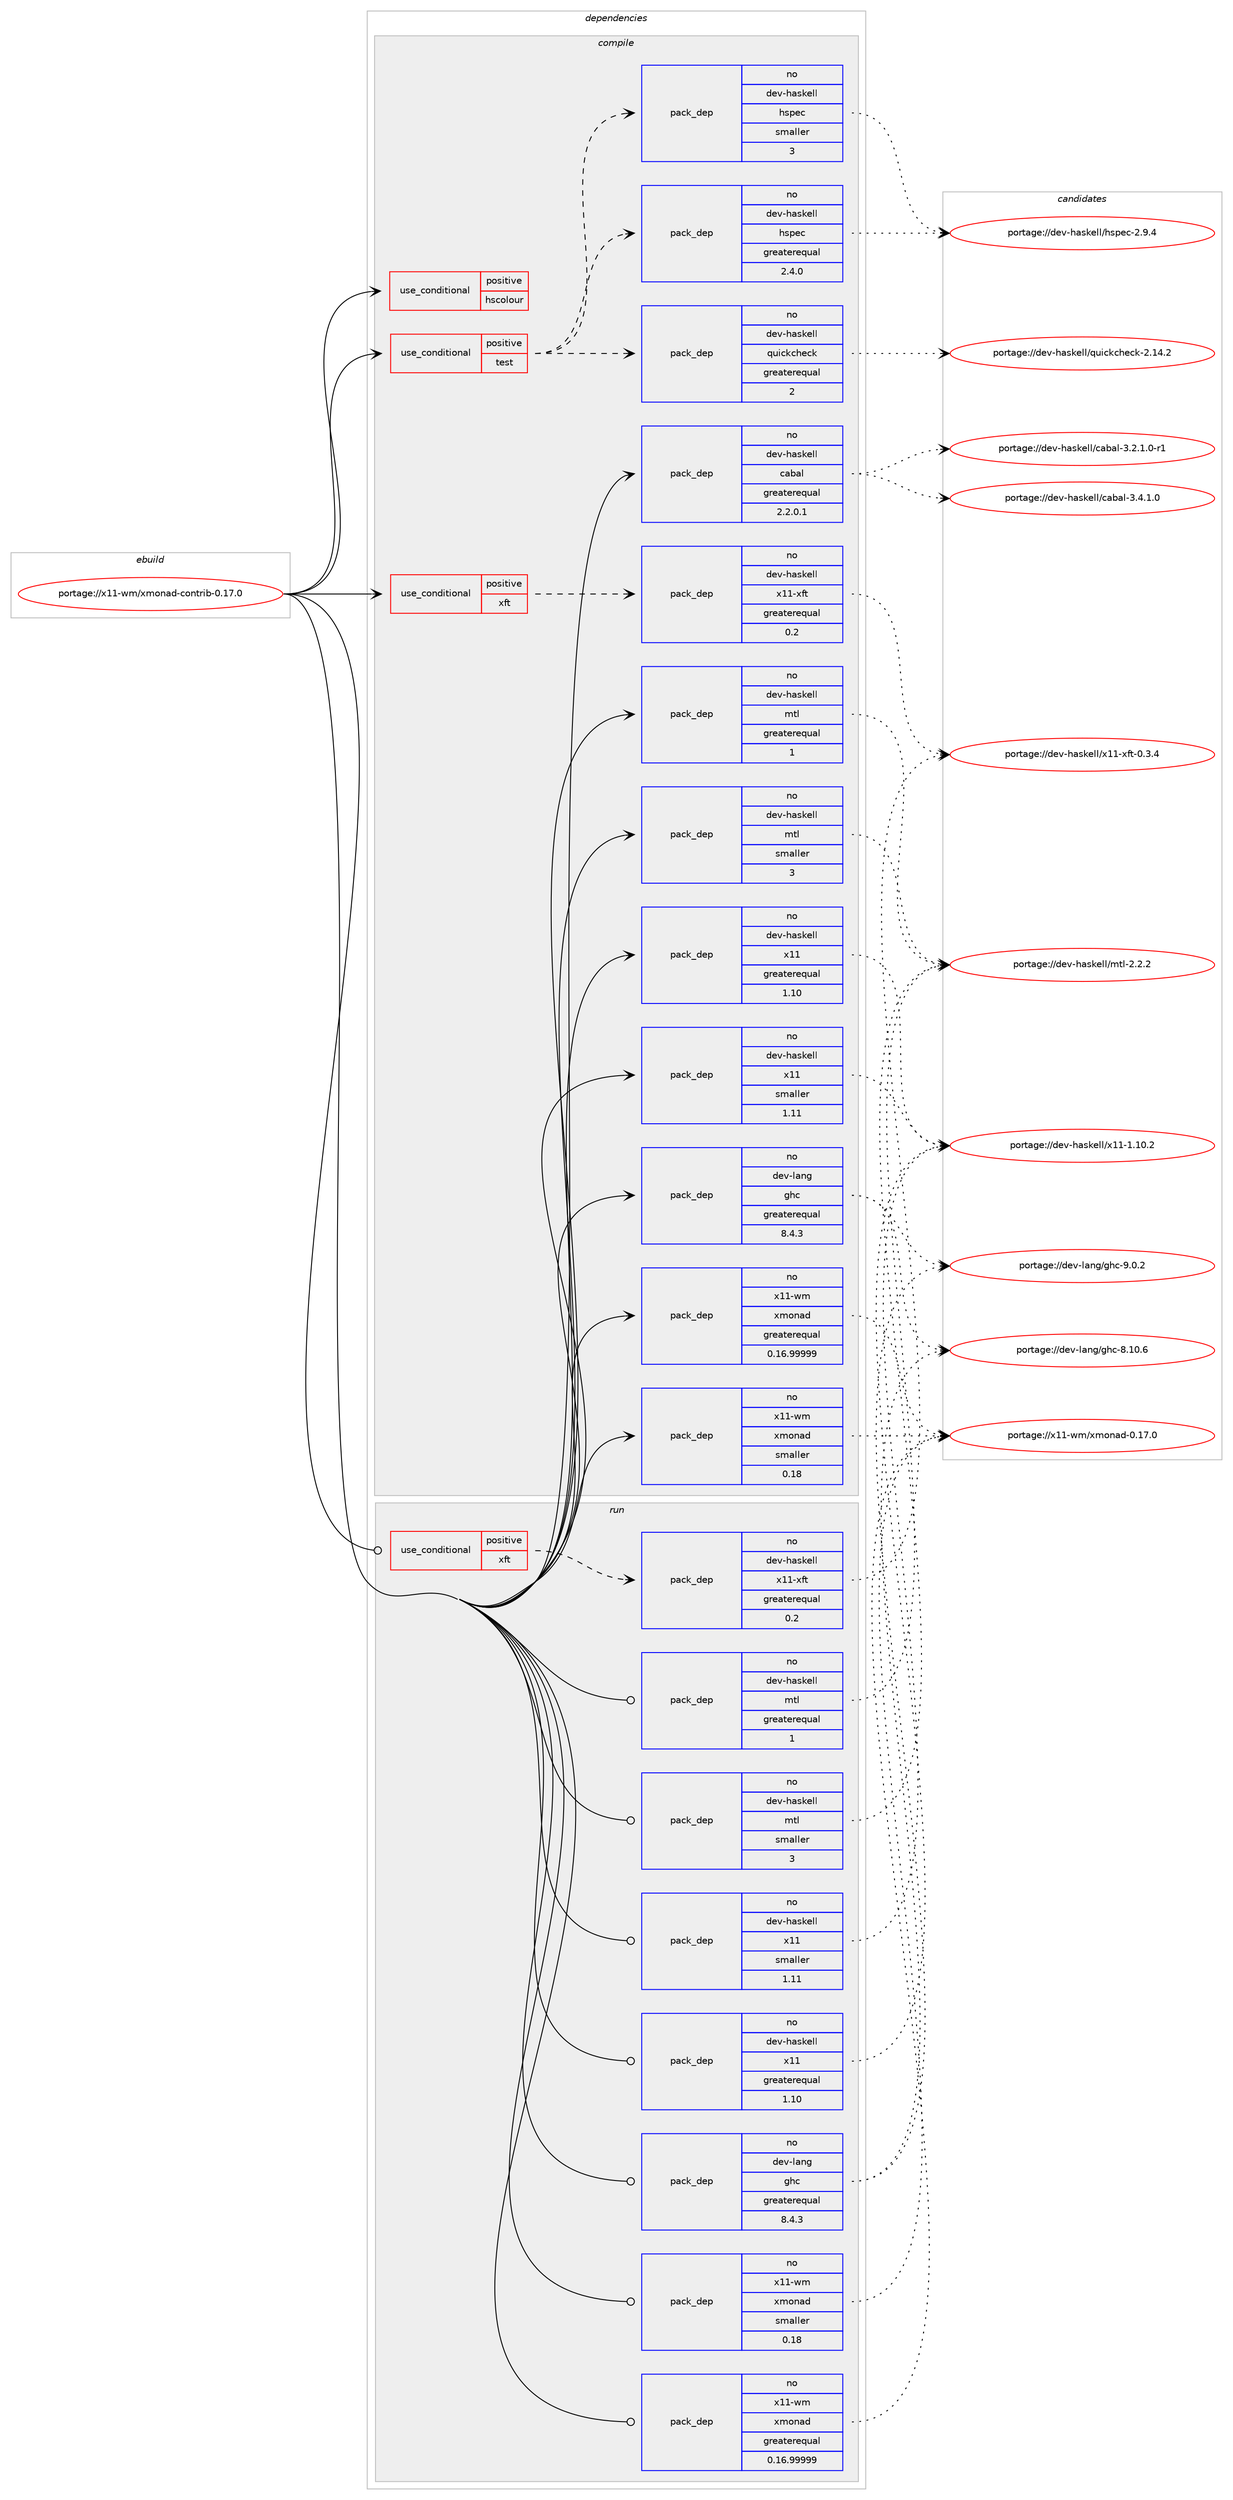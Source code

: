 digraph prolog {

# *************
# Graph options
# *************

newrank=true;
concentrate=true;
compound=true;
graph [rankdir=LR,fontname=Helvetica,fontsize=10,ranksep=1.5];#, ranksep=2.5, nodesep=0.2];
edge  [arrowhead=vee];
node  [fontname=Helvetica,fontsize=10];

# **********
# The ebuild
# **********

subgraph cluster_leftcol {
color=gray;
rank=same;
label=<<i>ebuild</i>>;
id [label="portage://x11-wm/xmonad-contrib-0.17.0", color=red, width=4, href="../x11-wm/xmonad-contrib-0.17.0.svg"];
}

# ****************
# The dependencies
# ****************

subgraph cluster_midcol {
color=gray;
label=<<i>dependencies</i>>;
subgraph cluster_compile {
fillcolor="#eeeeee";
style=filled;
label=<<i>compile</i>>;
subgraph cond308 {
dependency772 [label=<<TABLE BORDER="0" CELLBORDER="1" CELLSPACING="0" CELLPADDING="4"><TR><TD ROWSPAN="3" CELLPADDING="10">use_conditional</TD></TR><TR><TD>positive</TD></TR><TR><TD>hscolour</TD></TR></TABLE>>, shape=none, color=red];
# *** BEGIN UNKNOWN DEPENDENCY TYPE (TODO) ***
# dependency772 -> package_dependency(portage://x11-wm/xmonad-contrib-0.17.0,install,no,dev-haskell,hscolour,none,[,,],[],[])
# *** END UNKNOWN DEPENDENCY TYPE (TODO) ***

}
id:e -> dependency772:w [weight=20,style="solid",arrowhead="vee"];
subgraph cond309 {
dependency773 [label=<<TABLE BORDER="0" CELLBORDER="1" CELLSPACING="0" CELLPADDING="4"><TR><TD ROWSPAN="3" CELLPADDING="10">use_conditional</TD></TR><TR><TD>positive</TD></TR><TR><TD>test</TD></TR></TABLE>>, shape=none, color=red];
subgraph pack414 {
dependency774 [label=<<TABLE BORDER="0" CELLBORDER="1" CELLSPACING="0" CELLPADDING="4" WIDTH="220"><TR><TD ROWSPAN="6" CELLPADDING="30">pack_dep</TD></TR><TR><TD WIDTH="110">no</TD></TR><TR><TD>dev-haskell</TD></TR><TR><TD>hspec</TD></TR><TR><TD>greaterequal</TD></TR><TR><TD>2.4.0</TD></TR></TABLE>>, shape=none, color=blue];
}
dependency773:e -> dependency774:w [weight=20,style="dashed",arrowhead="vee"];
subgraph pack415 {
dependency775 [label=<<TABLE BORDER="0" CELLBORDER="1" CELLSPACING="0" CELLPADDING="4" WIDTH="220"><TR><TD ROWSPAN="6" CELLPADDING="30">pack_dep</TD></TR><TR><TD WIDTH="110">no</TD></TR><TR><TD>dev-haskell</TD></TR><TR><TD>hspec</TD></TR><TR><TD>smaller</TD></TR><TR><TD>3</TD></TR></TABLE>>, shape=none, color=blue];
}
dependency773:e -> dependency775:w [weight=20,style="dashed",arrowhead="vee"];
subgraph pack416 {
dependency776 [label=<<TABLE BORDER="0" CELLBORDER="1" CELLSPACING="0" CELLPADDING="4" WIDTH="220"><TR><TD ROWSPAN="6" CELLPADDING="30">pack_dep</TD></TR><TR><TD WIDTH="110">no</TD></TR><TR><TD>dev-haskell</TD></TR><TR><TD>quickcheck</TD></TR><TR><TD>greaterequal</TD></TR><TR><TD>2</TD></TR></TABLE>>, shape=none, color=blue];
}
dependency773:e -> dependency776:w [weight=20,style="dashed",arrowhead="vee"];
}
id:e -> dependency773:w [weight=20,style="solid",arrowhead="vee"];
subgraph cond310 {
dependency777 [label=<<TABLE BORDER="0" CELLBORDER="1" CELLSPACING="0" CELLPADDING="4"><TR><TD ROWSPAN="3" CELLPADDING="10">use_conditional</TD></TR><TR><TD>positive</TD></TR><TR><TD>xft</TD></TR></TABLE>>, shape=none, color=red];
subgraph pack417 {
dependency778 [label=<<TABLE BORDER="0" CELLBORDER="1" CELLSPACING="0" CELLPADDING="4" WIDTH="220"><TR><TD ROWSPAN="6" CELLPADDING="30">pack_dep</TD></TR><TR><TD WIDTH="110">no</TD></TR><TR><TD>dev-haskell</TD></TR><TR><TD>x11-xft</TD></TR><TR><TD>greaterequal</TD></TR><TR><TD>0.2</TD></TR></TABLE>>, shape=none, color=blue];
}
dependency777:e -> dependency778:w [weight=20,style="dashed",arrowhead="vee"];
}
id:e -> dependency777:w [weight=20,style="solid",arrowhead="vee"];
subgraph pack418 {
dependency779 [label=<<TABLE BORDER="0" CELLBORDER="1" CELLSPACING="0" CELLPADDING="4" WIDTH="220"><TR><TD ROWSPAN="6" CELLPADDING="30">pack_dep</TD></TR><TR><TD WIDTH="110">no</TD></TR><TR><TD>dev-haskell</TD></TR><TR><TD>cabal</TD></TR><TR><TD>greaterequal</TD></TR><TR><TD>2.2.0.1</TD></TR></TABLE>>, shape=none, color=blue];
}
id:e -> dependency779:w [weight=20,style="solid",arrowhead="vee"];
subgraph pack419 {
dependency780 [label=<<TABLE BORDER="0" CELLBORDER="1" CELLSPACING="0" CELLPADDING="4" WIDTH="220"><TR><TD ROWSPAN="6" CELLPADDING="30">pack_dep</TD></TR><TR><TD WIDTH="110">no</TD></TR><TR><TD>dev-haskell</TD></TR><TR><TD>mtl</TD></TR><TR><TD>greaterequal</TD></TR><TR><TD>1</TD></TR></TABLE>>, shape=none, color=blue];
}
id:e -> dependency780:w [weight=20,style="solid",arrowhead="vee"];
subgraph pack420 {
dependency781 [label=<<TABLE BORDER="0" CELLBORDER="1" CELLSPACING="0" CELLPADDING="4" WIDTH="220"><TR><TD ROWSPAN="6" CELLPADDING="30">pack_dep</TD></TR><TR><TD WIDTH="110">no</TD></TR><TR><TD>dev-haskell</TD></TR><TR><TD>mtl</TD></TR><TR><TD>smaller</TD></TR><TR><TD>3</TD></TR></TABLE>>, shape=none, color=blue];
}
id:e -> dependency781:w [weight=20,style="solid",arrowhead="vee"];
# *** BEGIN UNKNOWN DEPENDENCY TYPE (TODO) ***
# id -> package_dependency(portage://x11-wm/xmonad-contrib-0.17.0,install,no,dev-haskell,random,none,[,,],any_same_slot,[use(optenable(profile),none)])
# *** END UNKNOWN DEPENDENCY TYPE (TODO) ***

# *** BEGIN UNKNOWN DEPENDENCY TYPE (TODO) ***
# id -> package_dependency(portage://x11-wm/xmonad-contrib-0.17.0,install,no,dev-haskell,utf8-string,none,[,,],any_same_slot,[use(optenable(profile),none)])
# *** END UNKNOWN DEPENDENCY TYPE (TODO) ***

subgraph pack421 {
dependency782 [label=<<TABLE BORDER="0" CELLBORDER="1" CELLSPACING="0" CELLPADDING="4" WIDTH="220"><TR><TD ROWSPAN="6" CELLPADDING="30">pack_dep</TD></TR><TR><TD WIDTH="110">no</TD></TR><TR><TD>dev-haskell</TD></TR><TR><TD>x11</TD></TR><TR><TD>greaterequal</TD></TR><TR><TD>1.10</TD></TR></TABLE>>, shape=none, color=blue];
}
id:e -> dependency782:w [weight=20,style="solid",arrowhead="vee"];
subgraph pack422 {
dependency783 [label=<<TABLE BORDER="0" CELLBORDER="1" CELLSPACING="0" CELLPADDING="4" WIDTH="220"><TR><TD ROWSPAN="6" CELLPADDING="30">pack_dep</TD></TR><TR><TD WIDTH="110">no</TD></TR><TR><TD>dev-haskell</TD></TR><TR><TD>x11</TD></TR><TR><TD>smaller</TD></TR><TR><TD>1.11</TD></TR></TABLE>>, shape=none, color=blue];
}
id:e -> dependency783:w [weight=20,style="solid",arrowhead="vee"];
subgraph pack423 {
dependency784 [label=<<TABLE BORDER="0" CELLBORDER="1" CELLSPACING="0" CELLPADDING="4" WIDTH="220"><TR><TD ROWSPAN="6" CELLPADDING="30">pack_dep</TD></TR><TR><TD WIDTH="110">no</TD></TR><TR><TD>dev-lang</TD></TR><TR><TD>ghc</TD></TR><TR><TD>greaterequal</TD></TR><TR><TD>8.4.3</TD></TR></TABLE>>, shape=none, color=blue];
}
id:e -> dependency784:w [weight=20,style="solid",arrowhead="vee"];
subgraph pack424 {
dependency785 [label=<<TABLE BORDER="0" CELLBORDER="1" CELLSPACING="0" CELLPADDING="4" WIDTH="220"><TR><TD ROWSPAN="6" CELLPADDING="30">pack_dep</TD></TR><TR><TD WIDTH="110">no</TD></TR><TR><TD>x11-wm</TD></TR><TR><TD>xmonad</TD></TR><TR><TD>greaterequal</TD></TR><TR><TD>0.16.99999</TD></TR></TABLE>>, shape=none, color=blue];
}
id:e -> dependency785:w [weight=20,style="solid",arrowhead="vee"];
subgraph pack425 {
dependency786 [label=<<TABLE BORDER="0" CELLBORDER="1" CELLSPACING="0" CELLPADDING="4" WIDTH="220"><TR><TD ROWSPAN="6" CELLPADDING="30">pack_dep</TD></TR><TR><TD WIDTH="110">no</TD></TR><TR><TD>x11-wm</TD></TR><TR><TD>xmonad</TD></TR><TR><TD>smaller</TD></TR><TR><TD>0.18</TD></TR></TABLE>>, shape=none, color=blue];
}
id:e -> dependency786:w [weight=20,style="solid",arrowhead="vee"];
}
subgraph cluster_compileandrun {
fillcolor="#eeeeee";
style=filled;
label=<<i>compile and run</i>>;
}
subgraph cluster_run {
fillcolor="#eeeeee";
style=filled;
label=<<i>run</i>>;
subgraph cond311 {
dependency787 [label=<<TABLE BORDER="0" CELLBORDER="1" CELLSPACING="0" CELLPADDING="4"><TR><TD ROWSPAN="3" CELLPADDING="10">use_conditional</TD></TR><TR><TD>positive</TD></TR><TR><TD>xft</TD></TR></TABLE>>, shape=none, color=red];
subgraph pack426 {
dependency788 [label=<<TABLE BORDER="0" CELLBORDER="1" CELLSPACING="0" CELLPADDING="4" WIDTH="220"><TR><TD ROWSPAN="6" CELLPADDING="30">pack_dep</TD></TR><TR><TD WIDTH="110">no</TD></TR><TR><TD>dev-haskell</TD></TR><TR><TD>x11-xft</TD></TR><TR><TD>greaterequal</TD></TR><TR><TD>0.2</TD></TR></TABLE>>, shape=none, color=blue];
}
dependency787:e -> dependency788:w [weight=20,style="dashed",arrowhead="vee"];
}
id:e -> dependency787:w [weight=20,style="solid",arrowhead="odot"];
subgraph pack427 {
dependency789 [label=<<TABLE BORDER="0" CELLBORDER="1" CELLSPACING="0" CELLPADDING="4" WIDTH="220"><TR><TD ROWSPAN="6" CELLPADDING="30">pack_dep</TD></TR><TR><TD WIDTH="110">no</TD></TR><TR><TD>dev-haskell</TD></TR><TR><TD>mtl</TD></TR><TR><TD>greaterequal</TD></TR><TR><TD>1</TD></TR></TABLE>>, shape=none, color=blue];
}
id:e -> dependency789:w [weight=20,style="solid",arrowhead="odot"];
subgraph pack428 {
dependency790 [label=<<TABLE BORDER="0" CELLBORDER="1" CELLSPACING="0" CELLPADDING="4" WIDTH="220"><TR><TD ROWSPAN="6" CELLPADDING="30">pack_dep</TD></TR><TR><TD WIDTH="110">no</TD></TR><TR><TD>dev-haskell</TD></TR><TR><TD>mtl</TD></TR><TR><TD>smaller</TD></TR><TR><TD>3</TD></TR></TABLE>>, shape=none, color=blue];
}
id:e -> dependency790:w [weight=20,style="solid",arrowhead="odot"];
# *** BEGIN UNKNOWN DEPENDENCY TYPE (TODO) ***
# id -> package_dependency(portage://x11-wm/xmonad-contrib-0.17.0,run,no,dev-haskell,random,none,[,,],any_same_slot,[use(optenable(profile),none)])
# *** END UNKNOWN DEPENDENCY TYPE (TODO) ***

# *** BEGIN UNKNOWN DEPENDENCY TYPE (TODO) ***
# id -> package_dependency(portage://x11-wm/xmonad-contrib-0.17.0,run,no,dev-haskell,utf8-string,none,[,,],any_same_slot,[use(optenable(profile),none)])
# *** END UNKNOWN DEPENDENCY TYPE (TODO) ***

subgraph pack429 {
dependency791 [label=<<TABLE BORDER="0" CELLBORDER="1" CELLSPACING="0" CELLPADDING="4" WIDTH="220"><TR><TD ROWSPAN="6" CELLPADDING="30">pack_dep</TD></TR><TR><TD WIDTH="110">no</TD></TR><TR><TD>dev-haskell</TD></TR><TR><TD>x11</TD></TR><TR><TD>greaterequal</TD></TR><TR><TD>1.10</TD></TR></TABLE>>, shape=none, color=blue];
}
id:e -> dependency791:w [weight=20,style="solid",arrowhead="odot"];
subgraph pack430 {
dependency792 [label=<<TABLE BORDER="0" CELLBORDER="1" CELLSPACING="0" CELLPADDING="4" WIDTH="220"><TR><TD ROWSPAN="6" CELLPADDING="30">pack_dep</TD></TR><TR><TD WIDTH="110">no</TD></TR><TR><TD>dev-haskell</TD></TR><TR><TD>x11</TD></TR><TR><TD>smaller</TD></TR><TR><TD>1.11</TD></TR></TABLE>>, shape=none, color=blue];
}
id:e -> dependency792:w [weight=20,style="solid",arrowhead="odot"];
subgraph pack431 {
dependency793 [label=<<TABLE BORDER="0" CELLBORDER="1" CELLSPACING="0" CELLPADDING="4" WIDTH="220"><TR><TD ROWSPAN="6" CELLPADDING="30">pack_dep</TD></TR><TR><TD WIDTH="110">no</TD></TR><TR><TD>dev-lang</TD></TR><TR><TD>ghc</TD></TR><TR><TD>greaterequal</TD></TR><TR><TD>8.4.3</TD></TR></TABLE>>, shape=none, color=blue];
}
id:e -> dependency793:w [weight=20,style="solid",arrowhead="odot"];
subgraph pack432 {
dependency794 [label=<<TABLE BORDER="0" CELLBORDER="1" CELLSPACING="0" CELLPADDING="4" WIDTH="220"><TR><TD ROWSPAN="6" CELLPADDING="30">pack_dep</TD></TR><TR><TD WIDTH="110">no</TD></TR><TR><TD>x11-wm</TD></TR><TR><TD>xmonad</TD></TR><TR><TD>greaterequal</TD></TR><TR><TD>0.16.99999</TD></TR></TABLE>>, shape=none, color=blue];
}
id:e -> dependency794:w [weight=20,style="solid",arrowhead="odot"];
subgraph pack433 {
dependency795 [label=<<TABLE BORDER="0" CELLBORDER="1" CELLSPACING="0" CELLPADDING="4" WIDTH="220"><TR><TD ROWSPAN="6" CELLPADDING="30">pack_dep</TD></TR><TR><TD WIDTH="110">no</TD></TR><TR><TD>x11-wm</TD></TR><TR><TD>xmonad</TD></TR><TR><TD>smaller</TD></TR><TR><TD>0.18</TD></TR></TABLE>>, shape=none, color=blue];
}
id:e -> dependency795:w [weight=20,style="solid",arrowhead="odot"];
}
}

# **************
# The candidates
# **************

subgraph cluster_choices {
rank=same;
color=gray;
label=<<i>candidates</i>>;

subgraph choice414 {
color=black;
nodesep=1;
choice10010111845104971151071011081084710411511210199455046574652 [label="portage://dev-haskell/hspec-2.9.4", color=red, width=4,href="../dev-haskell/hspec-2.9.4.svg"];
dependency774:e -> choice10010111845104971151071011081084710411511210199455046574652:w [style=dotted,weight="100"];
}
subgraph choice415 {
color=black;
nodesep=1;
choice10010111845104971151071011081084710411511210199455046574652 [label="portage://dev-haskell/hspec-2.9.4", color=red, width=4,href="../dev-haskell/hspec-2.9.4.svg"];
dependency775:e -> choice10010111845104971151071011081084710411511210199455046574652:w [style=dotted,weight="100"];
}
subgraph choice416 {
color=black;
nodesep=1;
choice10010111845104971151071011081084711311710599107991041019910745504649524650 [label="portage://dev-haskell/quickcheck-2.14.2", color=red, width=4,href="../dev-haskell/quickcheck-2.14.2.svg"];
dependency776:e -> choice10010111845104971151071011081084711311710599107991041019910745504649524650:w [style=dotted,weight="100"];
}
subgraph choice417 {
color=black;
nodesep=1;
choice100101118451049711510710110810847120494945120102116454846514652 [label="portage://dev-haskell/x11-xft-0.3.4", color=red, width=4,href="../dev-haskell/x11-xft-0.3.4.svg"];
dependency778:e -> choice100101118451049711510710110810847120494945120102116454846514652:w [style=dotted,weight="100"];
}
subgraph choice418 {
color=black;
nodesep=1;
choice1001011184510497115107101108108479997989710845514650464946484511449 [label="portage://dev-haskell/cabal-3.2.1.0-r1", color=red, width=4,href="../dev-haskell/cabal-3.2.1.0-r1.svg"];
choice100101118451049711510710110810847999798971084551465246494648 [label="portage://dev-haskell/cabal-3.4.1.0", color=red, width=4,href="../dev-haskell/cabal-3.4.1.0.svg"];
dependency779:e -> choice1001011184510497115107101108108479997989710845514650464946484511449:w [style=dotted,weight="100"];
dependency779:e -> choice100101118451049711510710110810847999798971084551465246494648:w [style=dotted,weight="100"];
}
subgraph choice419 {
color=black;
nodesep=1;
choice100101118451049711510710110810847109116108455046504650 [label="portage://dev-haskell/mtl-2.2.2", color=red, width=4,href="../dev-haskell/mtl-2.2.2.svg"];
dependency780:e -> choice100101118451049711510710110810847109116108455046504650:w [style=dotted,weight="100"];
}
subgraph choice420 {
color=black;
nodesep=1;
choice100101118451049711510710110810847109116108455046504650 [label="portage://dev-haskell/mtl-2.2.2", color=red, width=4,href="../dev-haskell/mtl-2.2.2.svg"];
dependency781:e -> choice100101118451049711510710110810847109116108455046504650:w [style=dotted,weight="100"];
}
subgraph choice421 {
color=black;
nodesep=1;
choice100101118451049711510710110810847120494945494649484650 [label="portage://dev-haskell/x11-1.10.2", color=red, width=4,href="../dev-haskell/x11-1.10.2.svg"];
dependency782:e -> choice100101118451049711510710110810847120494945494649484650:w [style=dotted,weight="100"];
}
subgraph choice422 {
color=black;
nodesep=1;
choice100101118451049711510710110810847120494945494649484650 [label="portage://dev-haskell/x11-1.10.2", color=red, width=4,href="../dev-haskell/x11-1.10.2.svg"];
dependency783:e -> choice100101118451049711510710110810847120494945494649484650:w [style=dotted,weight="100"];
}
subgraph choice423 {
color=black;
nodesep=1;
choice1001011184510897110103471031049945564649484654 [label="portage://dev-lang/ghc-8.10.6", color=red, width=4,href="../dev-lang/ghc-8.10.6.svg"];
choice10010111845108971101034710310499455746484650 [label="portage://dev-lang/ghc-9.0.2", color=red, width=4,href="../dev-lang/ghc-9.0.2.svg"];
dependency784:e -> choice1001011184510897110103471031049945564649484654:w [style=dotted,weight="100"];
dependency784:e -> choice10010111845108971101034710310499455746484650:w [style=dotted,weight="100"];
}
subgraph choice424 {
color=black;
nodesep=1;
choice120494945119109471201091111109710045484649554648 [label="portage://x11-wm/xmonad-0.17.0", color=red, width=4,href="../x11-wm/xmonad-0.17.0.svg"];
dependency785:e -> choice120494945119109471201091111109710045484649554648:w [style=dotted,weight="100"];
}
subgraph choice425 {
color=black;
nodesep=1;
choice120494945119109471201091111109710045484649554648 [label="portage://x11-wm/xmonad-0.17.0", color=red, width=4,href="../x11-wm/xmonad-0.17.0.svg"];
dependency786:e -> choice120494945119109471201091111109710045484649554648:w [style=dotted,weight="100"];
}
subgraph choice426 {
color=black;
nodesep=1;
choice100101118451049711510710110810847120494945120102116454846514652 [label="portage://dev-haskell/x11-xft-0.3.4", color=red, width=4,href="../dev-haskell/x11-xft-0.3.4.svg"];
dependency788:e -> choice100101118451049711510710110810847120494945120102116454846514652:w [style=dotted,weight="100"];
}
subgraph choice427 {
color=black;
nodesep=1;
choice100101118451049711510710110810847109116108455046504650 [label="portage://dev-haskell/mtl-2.2.2", color=red, width=4,href="../dev-haskell/mtl-2.2.2.svg"];
dependency789:e -> choice100101118451049711510710110810847109116108455046504650:w [style=dotted,weight="100"];
}
subgraph choice428 {
color=black;
nodesep=1;
choice100101118451049711510710110810847109116108455046504650 [label="portage://dev-haskell/mtl-2.2.2", color=red, width=4,href="../dev-haskell/mtl-2.2.2.svg"];
dependency790:e -> choice100101118451049711510710110810847109116108455046504650:w [style=dotted,weight="100"];
}
subgraph choice429 {
color=black;
nodesep=1;
choice100101118451049711510710110810847120494945494649484650 [label="portage://dev-haskell/x11-1.10.2", color=red, width=4,href="../dev-haskell/x11-1.10.2.svg"];
dependency791:e -> choice100101118451049711510710110810847120494945494649484650:w [style=dotted,weight="100"];
}
subgraph choice430 {
color=black;
nodesep=1;
choice100101118451049711510710110810847120494945494649484650 [label="portage://dev-haskell/x11-1.10.2", color=red, width=4,href="../dev-haskell/x11-1.10.2.svg"];
dependency792:e -> choice100101118451049711510710110810847120494945494649484650:w [style=dotted,weight="100"];
}
subgraph choice431 {
color=black;
nodesep=1;
choice1001011184510897110103471031049945564649484654 [label="portage://dev-lang/ghc-8.10.6", color=red, width=4,href="../dev-lang/ghc-8.10.6.svg"];
choice10010111845108971101034710310499455746484650 [label="portage://dev-lang/ghc-9.0.2", color=red, width=4,href="../dev-lang/ghc-9.0.2.svg"];
dependency793:e -> choice1001011184510897110103471031049945564649484654:w [style=dotted,weight="100"];
dependency793:e -> choice10010111845108971101034710310499455746484650:w [style=dotted,weight="100"];
}
subgraph choice432 {
color=black;
nodesep=1;
choice120494945119109471201091111109710045484649554648 [label="portage://x11-wm/xmonad-0.17.0", color=red, width=4,href="../x11-wm/xmonad-0.17.0.svg"];
dependency794:e -> choice120494945119109471201091111109710045484649554648:w [style=dotted,weight="100"];
}
subgraph choice433 {
color=black;
nodesep=1;
choice120494945119109471201091111109710045484649554648 [label="portage://x11-wm/xmonad-0.17.0", color=red, width=4,href="../x11-wm/xmonad-0.17.0.svg"];
dependency795:e -> choice120494945119109471201091111109710045484649554648:w [style=dotted,weight="100"];
}
}

}
